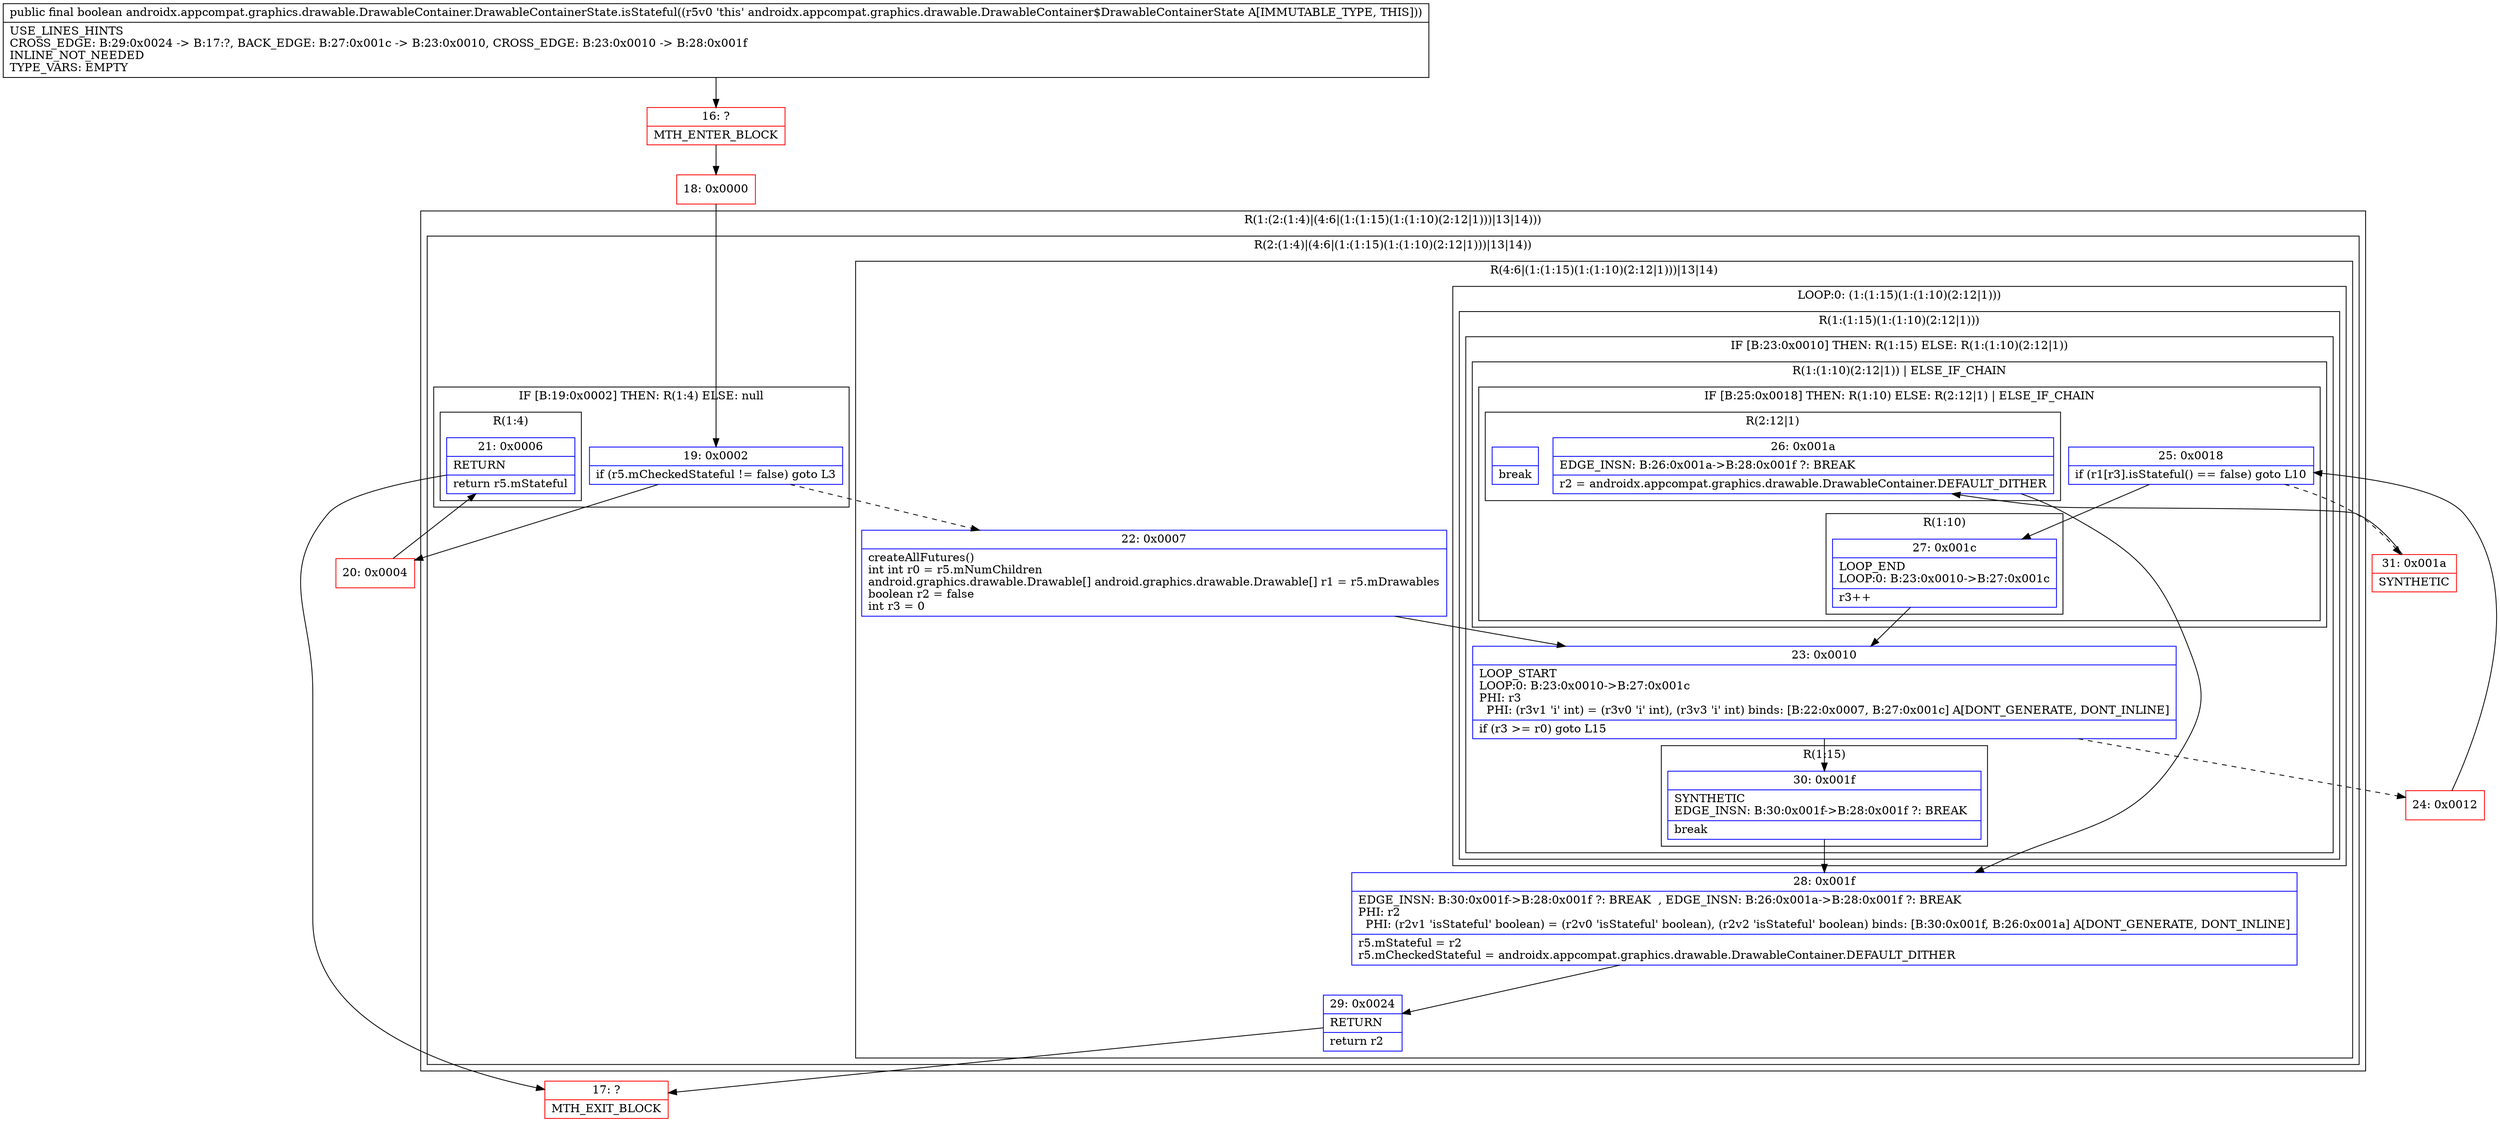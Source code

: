digraph "CFG forandroidx.appcompat.graphics.drawable.DrawableContainer.DrawableContainerState.isStateful()Z" {
subgraph cluster_Region_862354652 {
label = "R(1:(2:(1:4)|(4:6|(1:(1:15)(1:(1:10)(2:12|1)))|13|14)))";
node [shape=record,color=blue];
subgraph cluster_Region_1309123348 {
label = "R(2:(1:4)|(4:6|(1:(1:15)(1:(1:10)(2:12|1)))|13|14))";
node [shape=record,color=blue];
subgraph cluster_IfRegion_124284974 {
label = "IF [B:19:0x0002] THEN: R(1:4) ELSE: null";
node [shape=record,color=blue];
Node_19 [shape=record,label="{19\:\ 0x0002|if (r5.mCheckedStateful != false) goto L3\l}"];
subgraph cluster_Region_560032192 {
label = "R(1:4)";
node [shape=record,color=blue];
Node_21 [shape=record,label="{21\:\ 0x0006|RETURN\l|return r5.mStateful\l}"];
}
}
subgraph cluster_Region_2124385686 {
label = "R(4:6|(1:(1:15)(1:(1:10)(2:12|1)))|13|14)";
node [shape=record,color=blue];
Node_22 [shape=record,label="{22\:\ 0x0007|createAllFutures()\lint int r0 = r5.mNumChildren\landroid.graphics.drawable.Drawable[] android.graphics.drawable.Drawable[] r1 = r5.mDrawables\lboolean r2 = false\lint r3 = 0\l}"];
subgraph cluster_LoopRegion_560030124 {
label = "LOOP:0: (1:(1:15)(1:(1:10)(2:12|1)))";
node [shape=record,color=blue];
subgraph cluster_Region_1376614807 {
label = "R(1:(1:15)(1:(1:10)(2:12|1)))";
node [shape=record,color=blue];
subgraph cluster_IfRegion_1059504974 {
label = "IF [B:23:0x0010] THEN: R(1:15) ELSE: R(1:(1:10)(2:12|1))";
node [shape=record,color=blue];
Node_23 [shape=record,label="{23\:\ 0x0010|LOOP_START\lLOOP:0: B:23:0x0010\-\>B:27:0x001c\lPHI: r3 \l  PHI: (r3v1 'i' int) = (r3v0 'i' int), (r3v3 'i' int) binds: [B:22:0x0007, B:27:0x001c] A[DONT_GENERATE, DONT_INLINE]\l|if (r3 \>= r0) goto L15\l}"];
subgraph cluster_Region_379624184 {
label = "R(1:15)";
node [shape=record,color=blue];
Node_30 [shape=record,label="{30\:\ 0x001f|SYNTHETIC\lEDGE_INSN: B:30:0x001f\-\>B:28:0x001f ?: BREAK  \l|break\l}"];
}
subgraph cluster_Region_1009114757 {
label = "R(1:(1:10)(2:12|1)) | ELSE_IF_CHAIN\l";
node [shape=record,color=blue];
subgraph cluster_IfRegion_1522687383 {
label = "IF [B:25:0x0018] THEN: R(1:10) ELSE: R(2:12|1) | ELSE_IF_CHAIN\l";
node [shape=record,color=blue];
Node_25 [shape=record,label="{25\:\ 0x0018|if (r1[r3].isStateful() == false) goto L10\l}"];
subgraph cluster_Region_1451819353 {
label = "R(1:10)";
node [shape=record,color=blue];
Node_27 [shape=record,label="{27\:\ 0x001c|LOOP_END\lLOOP:0: B:23:0x0010\-\>B:27:0x001c\l|r3++\l}"];
}
subgraph cluster_Region_1417201021 {
label = "R(2:12|1)";
node [shape=record,color=blue];
Node_26 [shape=record,label="{26\:\ 0x001a|EDGE_INSN: B:26:0x001a\-\>B:28:0x001f ?: BREAK  \l|r2 = androidx.appcompat.graphics.drawable.DrawableContainer.DEFAULT_DITHER\l}"];
Node_InsnContainer_375628972 [shape=record,label="{|break\l}"];
}
}
}
}
}
}
Node_28 [shape=record,label="{28\:\ 0x001f|EDGE_INSN: B:30:0x001f\-\>B:28:0x001f ?: BREAK  , EDGE_INSN: B:26:0x001a\-\>B:28:0x001f ?: BREAK  \lPHI: r2 \l  PHI: (r2v1 'isStateful' boolean) = (r2v0 'isStateful' boolean), (r2v2 'isStateful' boolean) binds: [B:30:0x001f, B:26:0x001a] A[DONT_GENERATE, DONT_INLINE]\l|r5.mStateful = r2\lr5.mCheckedStateful = androidx.appcompat.graphics.drawable.DrawableContainer.DEFAULT_DITHER\l}"];
Node_29 [shape=record,label="{29\:\ 0x0024|RETURN\l|return r2\l}"];
}
}
}
Node_16 [shape=record,color=red,label="{16\:\ ?|MTH_ENTER_BLOCK\l}"];
Node_18 [shape=record,color=red,label="{18\:\ 0x0000}"];
Node_20 [shape=record,color=red,label="{20\:\ 0x0004}"];
Node_17 [shape=record,color=red,label="{17\:\ ?|MTH_EXIT_BLOCK\l}"];
Node_24 [shape=record,color=red,label="{24\:\ 0x0012}"];
Node_31 [shape=record,color=red,label="{31\:\ 0x001a|SYNTHETIC\l}"];
MethodNode[shape=record,label="{public final boolean androidx.appcompat.graphics.drawable.DrawableContainer.DrawableContainerState.isStateful((r5v0 'this' androidx.appcompat.graphics.drawable.DrawableContainer$DrawableContainerState A[IMMUTABLE_TYPE, THIS]))  | USE_LINES_HINTS\lCROSS_EDGE: B:29:0x0024 \-\> B:17:?, BACK_EDGE: B:27:0x001c \-\> B:23:0x0010, CROSS_EDGE: B:23:0x0010 \-\> B:28:0x001f\lINLINE_NOT_NEEDED\lTYPE_VARS: EMPTY\l}"];
MethodNode -> Node_16;Node_19 -> Node_20;
Node_19 -> Node_22[style=dashed];
Node_21 -> Node_17;
Node_22 -> Node_23;
Node_23 -> Node_24[style=dashed];
Node_23 -> Node_30;
Node_30 -> Node_28;
Node_25 -> Node_27;
Node_25 -> Node_31[style=dashed];
Node_27 -> Node_23;
Node_26 -> Node_28;
Node_28 -> Node_29;
Node_29 -> Node_17;
Node_16 -> Node_18;
Node_18 -> Node_19;
Node_20 -> Node_21;
Node_24 -> Node_25;
Node_31 -> Node_26;
}

